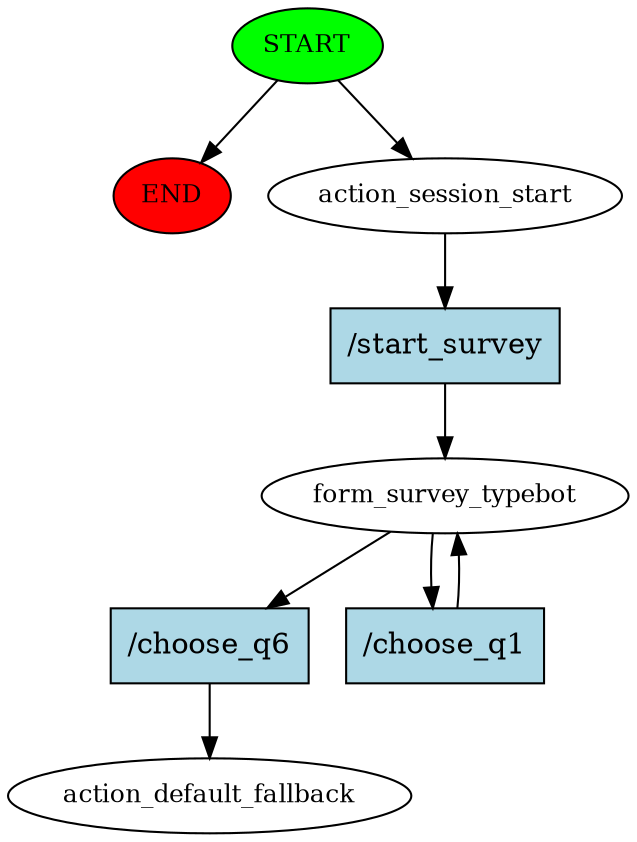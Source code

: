 digraph  {
0 [class="start active", fillcolor=green, fontsize=12, label=START, style=filled];
"-1" [class=end, fillcolor=red, fontsize=12, label=END, style=filled];
1 [class=active, fontsize=12, label=action_session_start];
2 [class=active, fontsize=12, label=form_survey_typebot];
4 [class="dashed active", fontsize=12, label=action_default_fallback];
5 [class="intent active", fillcolor=lightblue, label="/start_survey", shape=rect, style=filled];
6 [class="intent active", fillcolor=lightblue, label="/choose_q6", shape=rect, style=filled];
7 [class="intent active", fillcolor=lightblue, label="/choose_q1", shape=rect, style=filled];
0 -> "-1"  [class="", key=NONE, label=""];
0 -> 1  [class=active, key=NONE, label=""];
1 -> 5  [class=active, key=0];
2 -> 6  [class=active, key=0];
2 -> 7  [class=active, key=0];
5 -> 2  [class=active, key=0];
6 -> 4  [class=active, key=0];
7 -> 2  [class=active, key=0];
}
